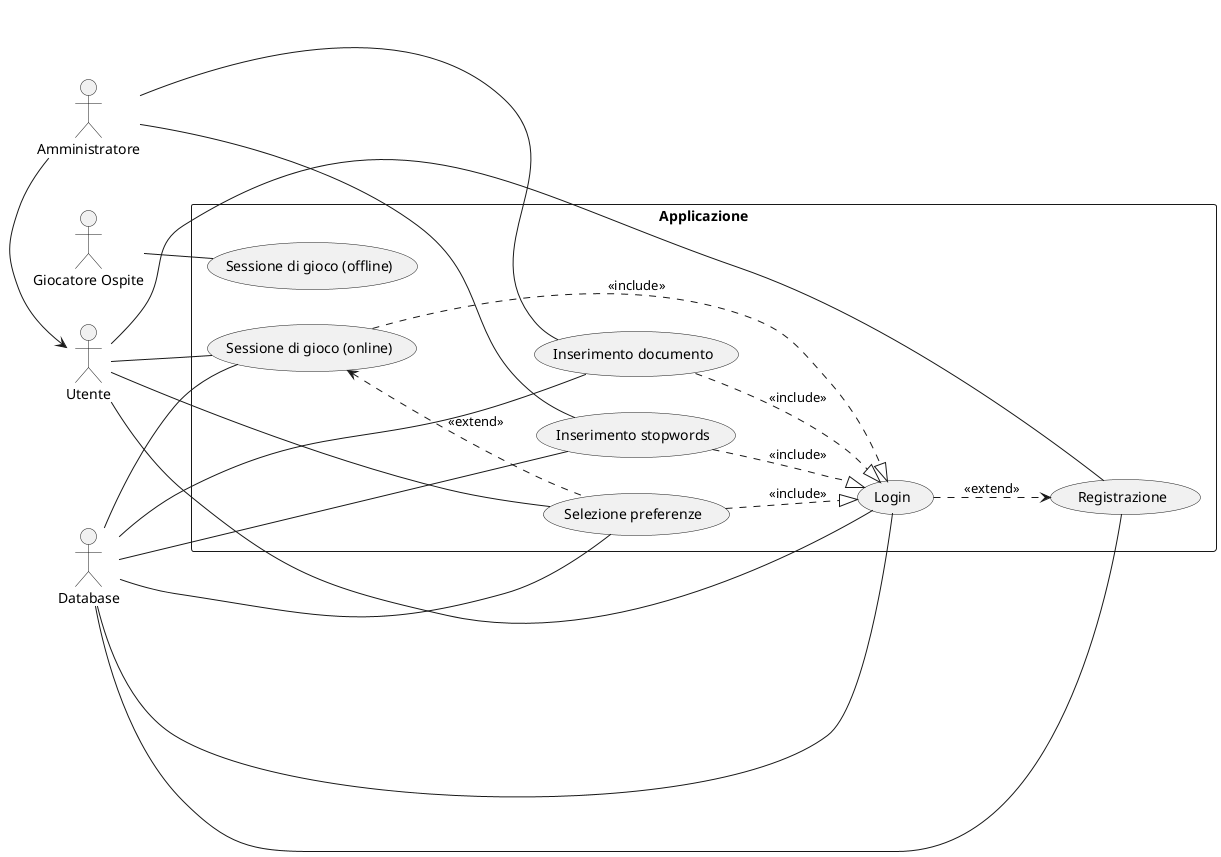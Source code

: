 @startuml

skinparam packageStyle rectangle
skinparam nodesep 100  // Aumenta lo spazio verticale tra i nodi
skinparam ranksep 100  // Aumenta lo spazio orizzontale tra i nodi

left to right direction
actor Utente
Amministratore-> Utente




actor "Giocatore Ospite" as Ospite 
actor Database 

rectangle Applicazione {
  usecase "Login" as UC1
  usecase "Registrazione" as UC2
  usecase "Inserimento documento" as UC3
  usecase "Inserimento stopwords" as UC4
  usecase "Sessione di gioco (online)" as UC5
  usecase "Sessione di gioco (offline)" as UC6
  usecase "Selezione preferenze" as UC7
  
   UC5 <.. UC7 : <<extend>>
  UC1 ..> UC2 : <<extend>>
  
  UC3 ..|> UC1 : <<include>>
  UC4 ..|> UC1 : <<include>>
  UC5 ..|> UC1 : <<include>>
  UC7 ..|> UC1 : <<include>>
  
}

Utente -- UC1
Database -- UC1

Utente -- UC2
Database -- UC2




Amministratore -- UC3
Database -- UC3

Amministratore -- UC4
Database -- UC4



Ospite -- UC6

Utente -- UC7
Database -- UC7
Utente -- UC5
Database -- UC5



@enduml